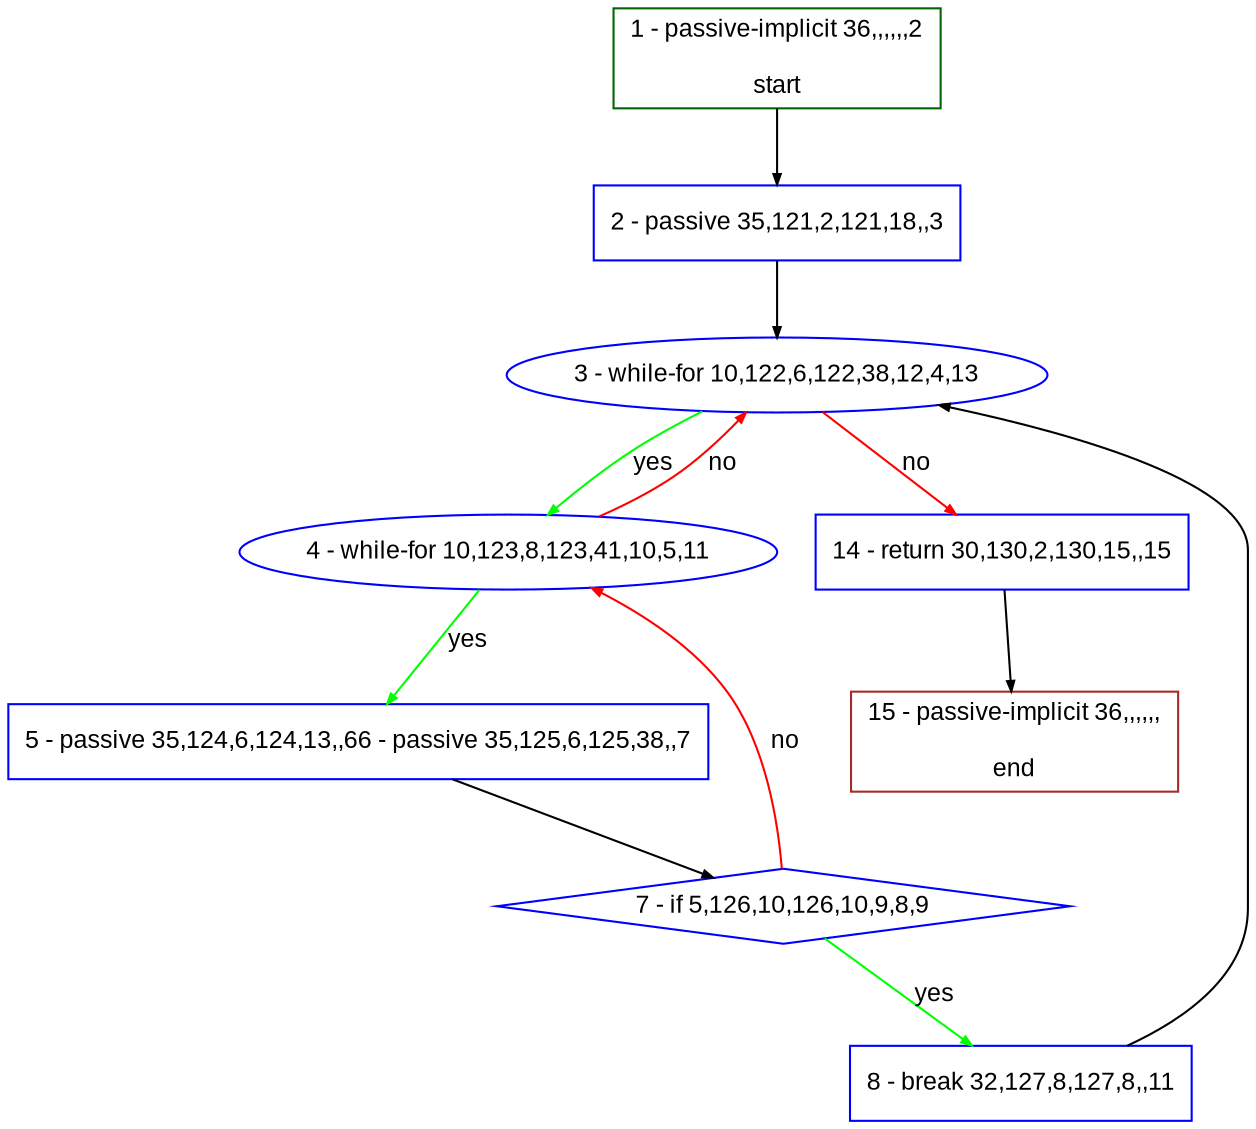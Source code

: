 digraph "" {
  graph [pack="true", label="", fontsize="12", packmode="clust", fontname="Arial", fillcolor="#FFFFCC", bgcolor="white", style="rounded,filled", compound="true"];
  node [node_initialized="no", label="", color="grey", fontsize="12", fillcolor="white", fontname="Arial", style="filled", shape="rectangle", compound="true", fixedsize="false"];
  edge [fontcolor="black", arrowhead="normal", arrowtail="none", arrowsize="0.5", ltail="", label="", color="black", fontsize="12", lhead="", fontname="Arial", dir="forward", compound="true"];
  __N1 [label="2 - passive 35,121,2,121,18,,3", color="#0000ff", fillcolor="#ffffff", style="filled", shape="box"];
  __N2 [label="1 - passive-implicit 36,,,,,,2\n\nstart", color="#006400", fillcolor="#ffffff", style="filled", shape="box"];
  __N3 [label="3 - while-for 10,122,6,122,38,12,4,13", color="#0000ff", fillcolor="#ffffff", style="filled", shape="oval"];
  __N4 [label="4 - while-for 10,123,8,123,41,10,5,11", color="#0000ff", fillcolor="#ffffff", style="filled", shape="oval"];
  __N5 [label="14 - return 30,130,2,130,15,,15", color="#0000ff", fillcolor="#ffffff", style="filled", shape="box"];
  __N6 [label="5 - passive 35,124,6,124,13,,66 - passive 35,125,6,125,38,,7", color="#0000ff", fillcolor="#ffffff", style="filled", shape="box"];
  __N7 [label="7 - if 5,126,10,126,10,9,8,9", color="#0000ff", fillcolor="#ffffff", style="filled", shape="diamond"];
  __N8 [label="8 - break 32,127,8,127,8,,11", color="#0000ff", fillcolor="#ffffff", style="filled", shape="box"];
  __N9 [label="15 - passive-implicit 36,,,,,,\n\nend", color="#a52a2a", fillcolor="#ffffff", style="filled", shape="box"];
  __N2 -> __N1 [arrowhead="normal", arrowtail="none", color="#000000", label="", dir="forward"];
  __N1 -> __N3 [arrowhead="normal", arrowtail="none", color="#000000", label="", dir="forward"];
  __N3 -> __N4 [arrowhead="normal", arrowtail="none", color="#00ff00", label="yes", dir="forward"];
  __N4 -> __N3 [arrowhead="normal", arrowtail="none", color="#ff0000", label="no", dir="forward"];
  __N3 -> __N5 [arrowhead="normal", arrowtail="none", color="#ff0000", label="no", dir="forward"];
  __N4 -> __N6 [arrowhead="normal", arrowtail="none", color="#00ff00", label="yes", dir="forward"];
  __N6 -> __N7 [arrowhead="normal", arrowtail="none", color="#000000", label="", dir="forward"];
  __N7 -> __N4 [arrowhead="normal", arrowtail="none", color="#ff0000", label="no", dir="forward"];
  __N7 -> __N8 [arrowhead="normal", arrowtail="none", color="#00ff00", label="yes", dir="forward"];
  __N8 -> __N3 [arrowhead="normal", arrowtail="none", color="#000000", label="", dir="forward"];
  __N5 -> __N9 [arrowhead="normal", arrowtail="none", color="#000000", label="", dir="forward"];
}

